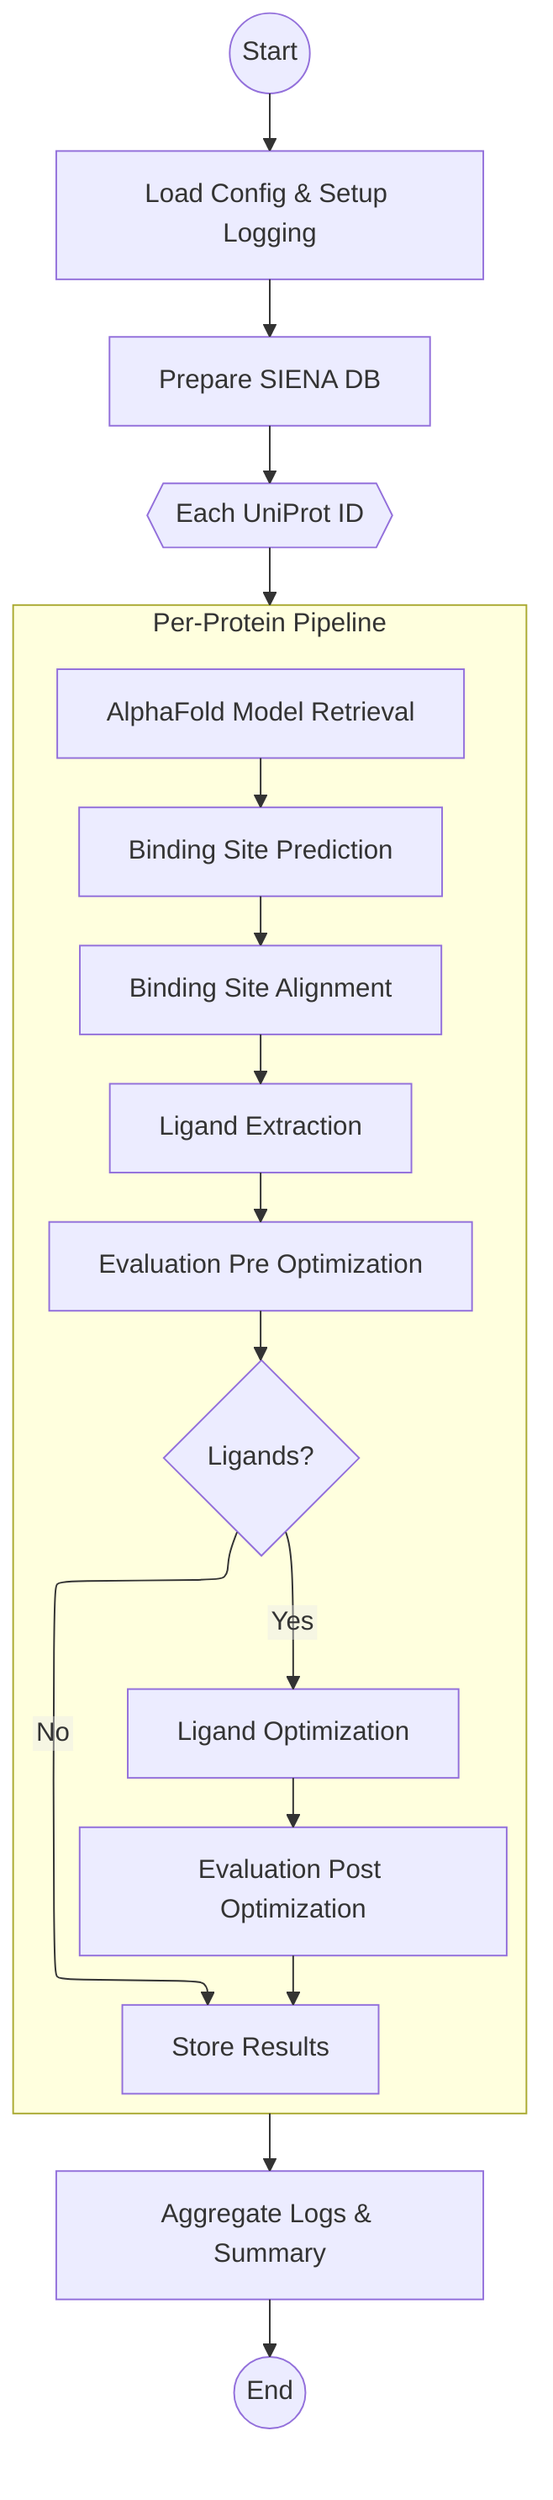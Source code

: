 %% FoldFusion High-Level Pipeline Overview
%% Simplified flowchart (parser-safe) showing major stages.
%%{init: {"flowchart": {"defaultRenderer": "elk", "htmlLabels": false}} }%%
flowchart TB
	START((Start)) --> INIT[Load Config & Setup Logging]
	INIT --> SIENA_DB[Prepare SIENA DB]
	SIENA_DB --> EACH{{Each UniProt ID}}

	subgraph PER_PROTEIN[Per-Protein Pipeline]
		AF[AlphaFold Model Retrieval]
		DOG[Binding Site Prediction]
		ALIGN[Binding Site Alignment]
		LEXT[Ligand Extraction]
		EVAL1[Evaluation Pre Optimization]
		DEC{Ligands?}
		JAMDA[Ligand Optimization]
		EVAL2[Evaluation Post Optimization]
		STORE[Store Results]

		AF --> DOG --> ALIGN --> LEXT --> EVAL1 --> DEC
		DEC -->|Yes| JAMDA --> EVAL2 --> STORE
		DEC -->|No| STORE
	end

	EACH --> PER_PROTEIN --> SUMMARY[Aggregate Logs & Summary]
	SUMMARY --> END((End))

%% Styling removed for compatibility

	%% Notes:
	%% - SIENA DB built once, reused by all proteins.
	%% - Per-protein pipelines may run concurrently.
	%% - Two evaluation checkpoints: before and after optimization.